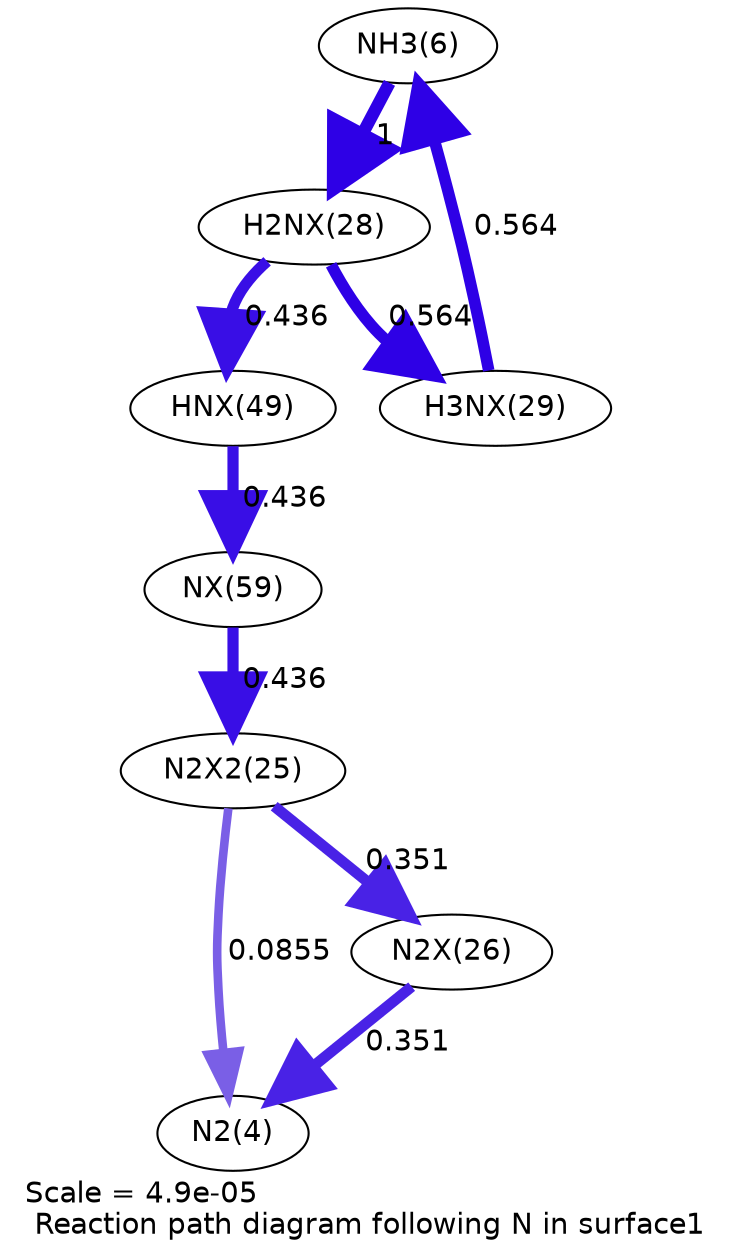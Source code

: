digraph reaction_paths {
center=1;
s7 -> s19[fontname="Helvetica", penwidth=6, arrowsize=3, color="0.7, 1.5, 0.9"
, label=" 1"];
s20 -> s7[fontname="Helvetica", penwidth=5.57, arrowsize=2.78, color="0.7, 1.06, 0.9"
, label=" 0.564"];
s19 -> s20[fontname="Helvetica", penwidth=5.57, arrowsize=2.78, color="0.7, 1.06, 0.9"
, label=" 0.564"];
s19 -> s22[fontname="Helvetica", penwidth=5.37, arrowsize=2.69, color="0.7, 0.936, 0.9"
, label=" 0.436"];
s22 -> s23[fontname="Helvetica", penwidth=5.37, arrowsize=2.69, color="0.7, 0.936, 0.9"
, label=" 0.436"];
s23 -> s16[fontname="Helvetica", penwidth=5.37, arrowsize=2.69, color="0.7, 0.936, 0.9"
, label=" 0.436"];
s16 -> s5[fontname="Helvetica", penwidth=4.14, arrowsize=2.07, color="0.7, 0.586, 0.9"
, label=" 0.0855"];
s17 -> s5[fontname="Helvetica", penwidth=5.21, arrowsize=2.6, color="0.7, 0.851, 0.9"
, label=" 0.351"];
s16 -> s17[fontname="Helvetica", penwidth=5.21, arrowsize=2.6, color="0.7, 0.851, 0.9"
, label=" 0.351"];
s5 [ fontname="Helvetica", label="N2(4)"];
s7 [ fontname="Helvetica", label="NH3(6)"];
s16 [ fontname="Helvetica", label="N2X2(25)"];
s17 [ fontname="Helvetica", label="N2X(26)"];
s19 [ fontname="Helvetica", label="H2NX(28)"];
s20 [ fontname="Helvetica", label="H3NX(29)"];
s22 [ fontname="Helvetica", label="HNX(49)"];
s23 [ fontname="Helvetica", label="NX(59)"];
 label = "Scale = 4.9e-05\l Reaction path diagram following N in surface1";
 fontname = "Helvetica";
}
